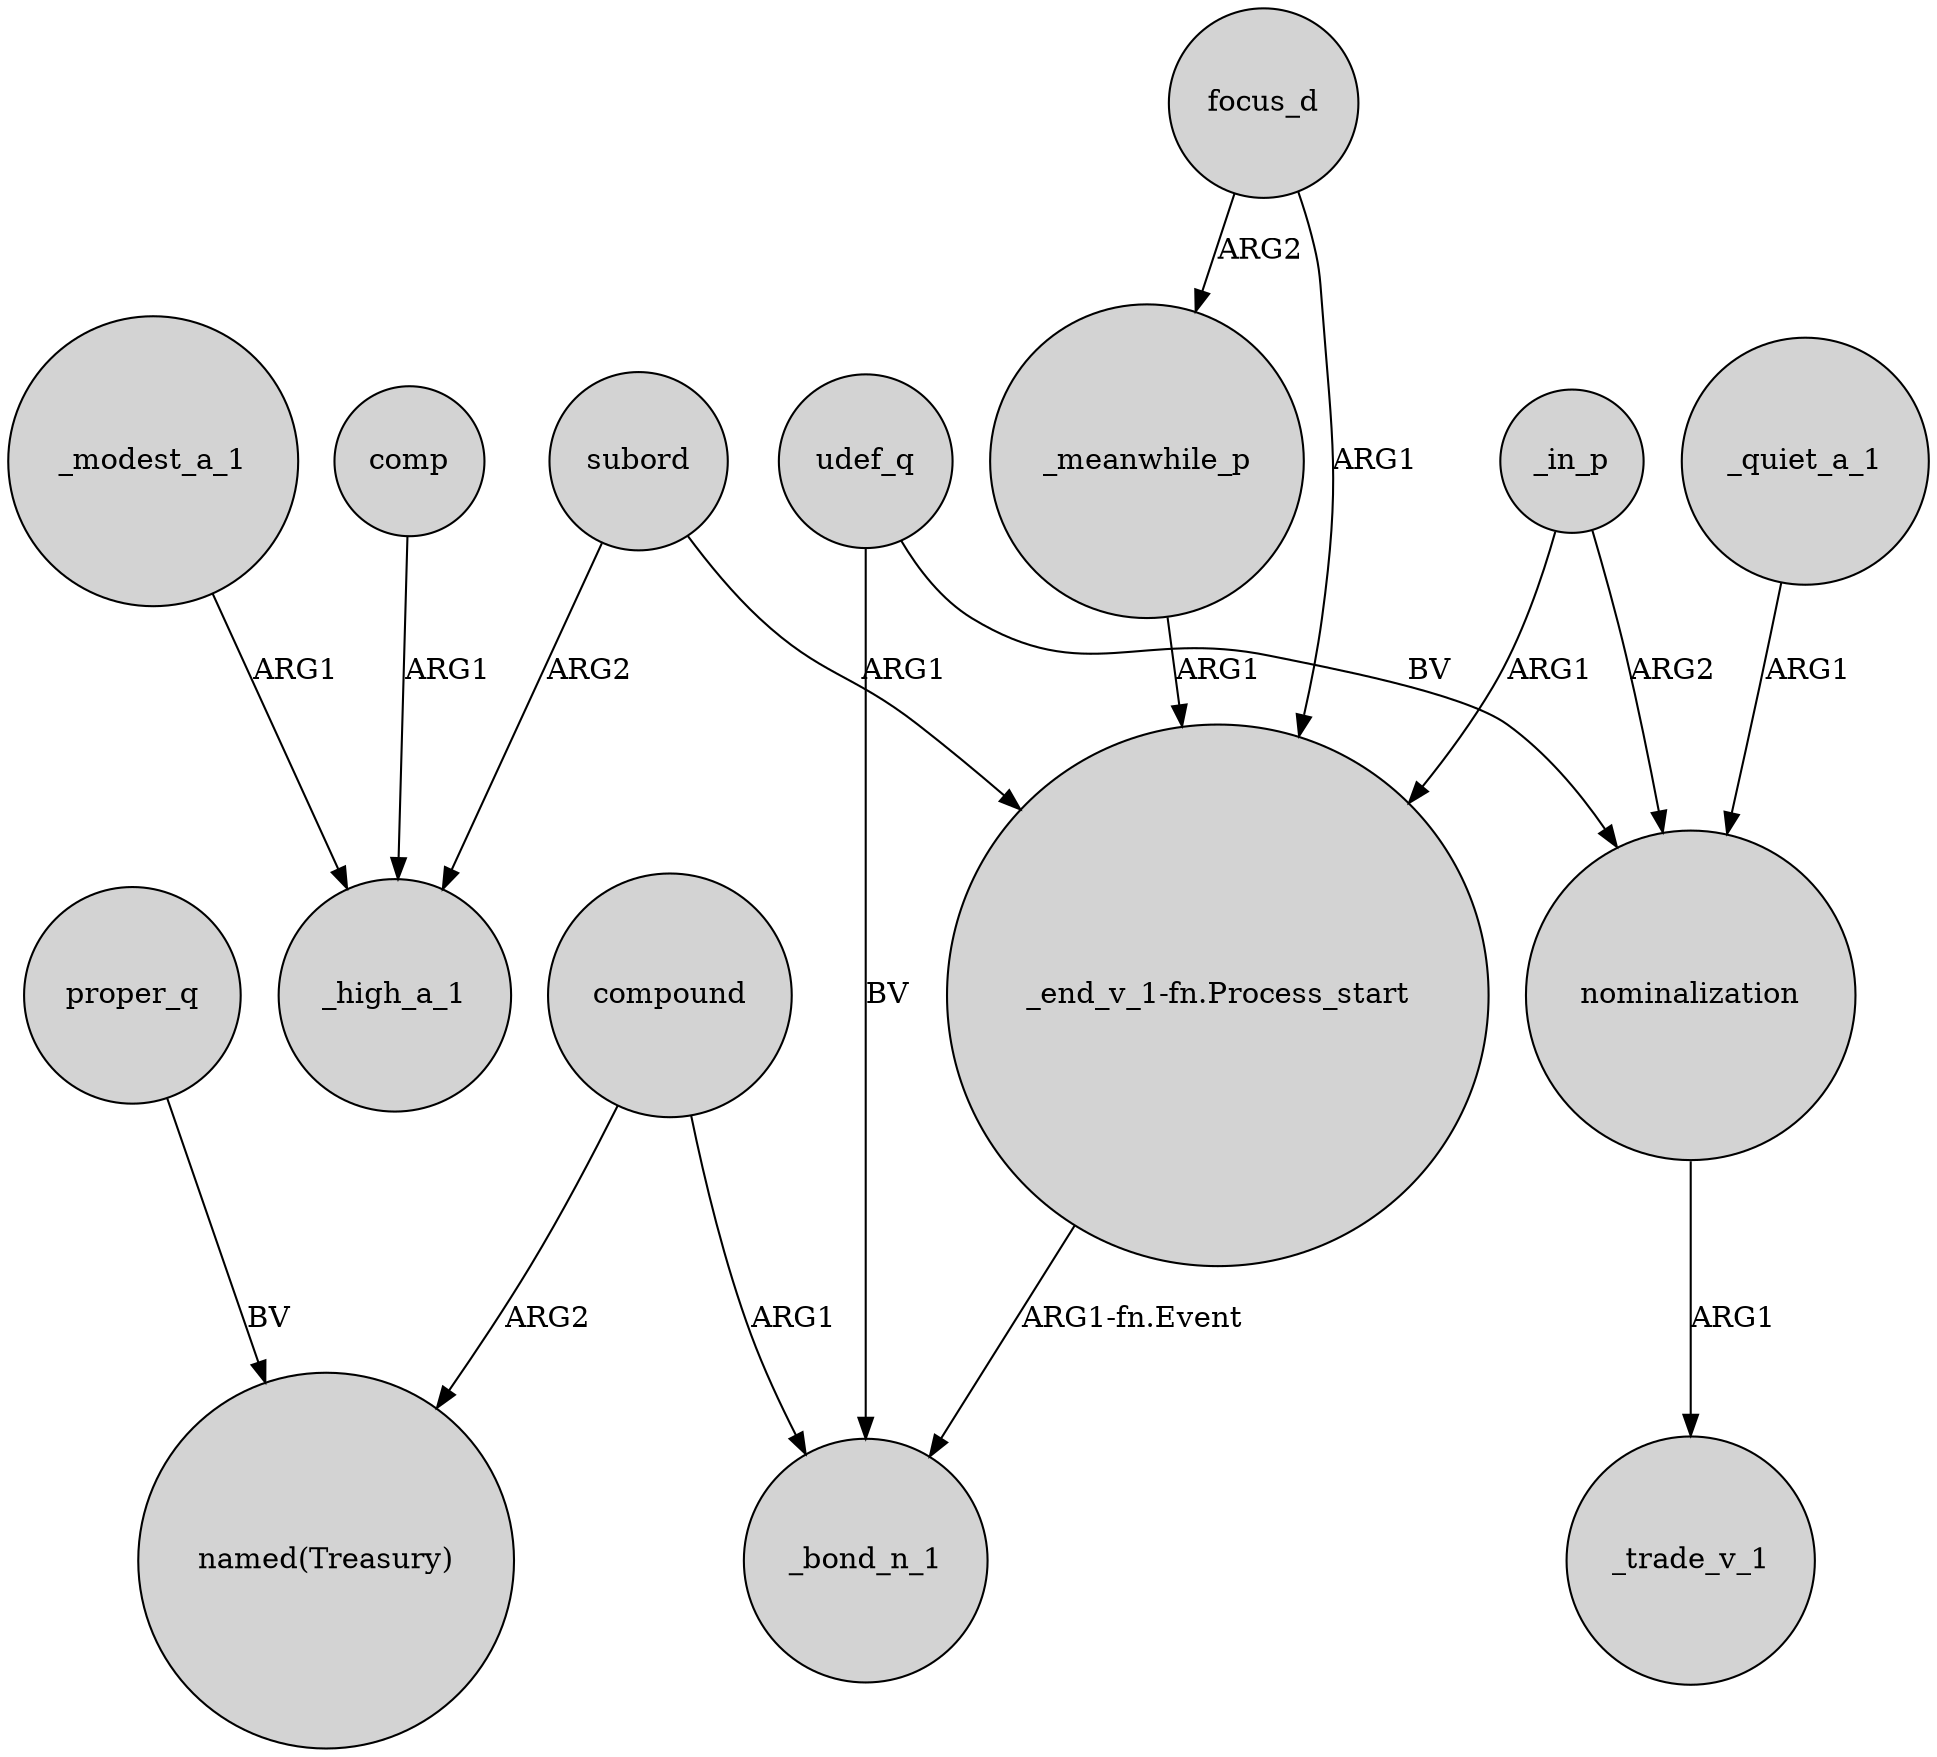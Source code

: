 digraph {
	node [shape=circle style=filled]
	_in_p -> "_end_v_1-fn.Process_start" [label=ARG1]
	subord -> "_end_v_1-fn.Process_start" [label=ARG1]
	_modest_a_1 -> _high_a_1 [label=ARG1]
	nominalization -> _trade_v_1 [label=ARG1]
	_meanwhile_p -> "_end_v_1-fn.Process_start" [label=ARG1]
	subord -> _high_a_1 [label=ARG2]
	compound -> "named(Treasury)" [label=ARG2]
	comp -> _high_a_1 [label=ARG1]
	focus_d -> _meanwhile_p [label=ARG2]
	udef_q -> _bond_n_1 [label=BV]
	"_end_v_1-fn.Process_start" -> _bond_n_1 [label="ARG1-fn.Event"]
	_in_p -> nominalization [label=ARG2]
	focus_d -> "_end_v_1-fn.Process_start" [label=ARG1]
	_quiet_a_1 -> nominalization [label=ARG1]
	proper_q -> "named(Treasury)" [label=BV]
	udef_q -> nominalization [label=BV]
	compound -> _bond_n_1 [label=ARG1]
}
